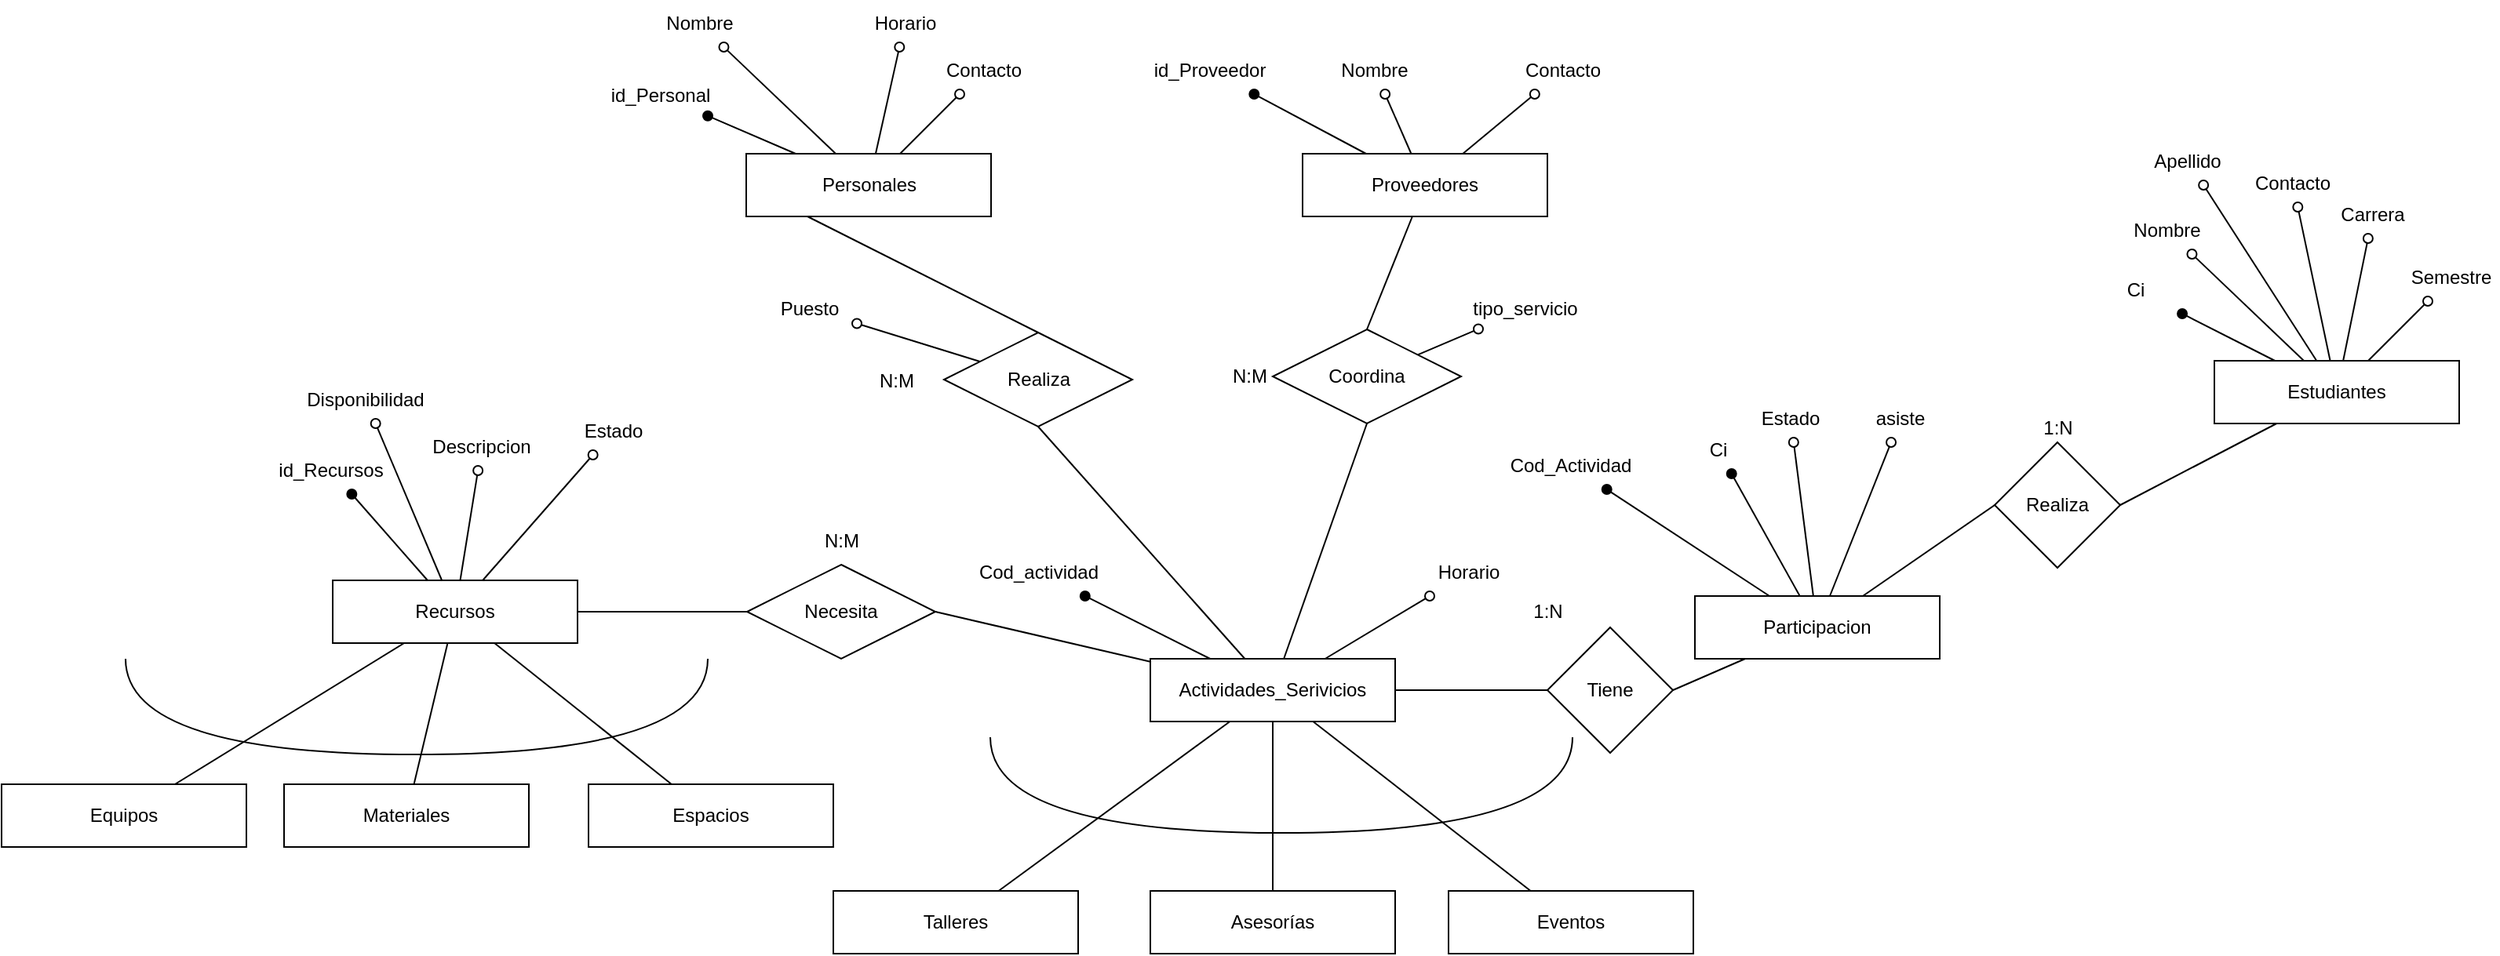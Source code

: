 <mxfile version="22.1.8" type="github">
  <diagram name="Página-1" id="YTfARExgIirIzvoD8vpH">
    <mxGraphModel dx="5257" dy="4213" grid="1" gridSize="10" guides="1" tooltips="1" connect="1" arrows="1" fold="1" page="1" pageScale="1" pageWidth="827" pageHeight="1169" math="0" shadow="0">
      <root>
        <mxCell id="0" />
        <mxCell id="1" parent="0" />
        <mxCell id="bnJg3O_lzcjasnWs4ygg-4" style="rounded=0;orthogonalLoop=1;jettySize=auto;html=1;endArrow=oval;endFill=1;" parent="1" source="bnJg3O_lzcjasnWs4ygg-5" target="bnJg3O_lzcjasnWs4ygg-9" edge="1">
          <mxGeometry relative="1" as="geometry">
            <mxPoint x="-2160" y="-2839.964" as="targetPoint" />
          </mxGeometry>
        </mxCell>
        <mxCell id="bnJg3O_lzcjasnWs4ygg-5" value="Estudiantes" style="whiteSpace=wrap;html=1;align=center;" parent="1" vertex="1">
          <mxGeometry x="-2100" y="-2800" width="156" height="40" as="geometry" />
        </mxCell>
        <mxCell id="bnJg3O_lzcjasnWs4ygg-6" style="rounded=0;orthogonalLoop=1;jettySize=auto;html=1;endArrow=oval;endFill=0;" parent="1" source="bnJg3O_lzcjasnWs4ygg-5" target="bnJg3O_lzcjasnWs4ygg-7" edge="1">
          <mxGeometry relative="1" as="geometry">
            <mxPoint x="-2100.5" y="-2883.5" as="sourcePoint" />
            <mxPoint x="-2029" y="-2868" as="targetPoint" />
          </mxGeometry>
        </mxCell>
        <mxCell id="bnJg3O_lzcjasnWs4ygg-7" value="Nombre" style="text;html=1;strokeColor=none;fillColor=none;align=center;verticalAlign=middle;whiteSpace=wrap;rounded=0;" parent="1" vertex="1">
          <mxGeometry x="-2160" y="-2898" width="60" height="30" as="geometry" />
        </mxCell>
        <mxCell id="bnJg3O_lzcjasnWs4ygg-9" value="Ci" style="text;html=1;strokeColor=none;fillColor=none;align=center;verticalAlign=middle;whiteSpace=wrap;rounded=0;" parent="1" vertex="1">
          <mxGeometry x="-2180" y="-2860" width="60" height="30" as="geometry" />
        </mxCell>
        <mxCell id="bnJg3O_lzcjasnWs4ygg-10" value="Carrera" style="text;html=1;strokeColor=none;fillColor=none;align=center;verticalAlign=middle;whiteSpace=wrap;rounded=0;" parent="1" vertex="1">
          <mxGeometry x="-2029" y="-2908" width="60" height="30" as="geometry" />
        </mxCell>
        <mxCell id="bnJg3O_lzcjasnWs4ygg-11" value="Semestre" style="text;html=1;strokeColor=none;fillColor=none;align=center;verticalAlign=middle;whiteSpace=wrap;rounded=0;" parent="1" vertex="1">
          <mxGeometry x="-1979" y="-2868" width="60" height="30" as="geometry" />
        </mxCell>
        <mxCell id="bnJg3O_lzcjasnWs4ygg-12" value="Contacto" style="text;html=1;strokeColor=none;fillColor=none;align=center;verticalAlign=middle;whiteSpace=wrap;rounded=0;" parent="1" vertex="1">
          <mxGeometry x="-2080" y="-2928" width="60" height="30" as="geometry" />
        </mxCell>
        <mxCell id="bnJg3O_lzcjasnWs4ygg-13" style="rounded=0;orthogonalLoop=1;jettySize=auto;html=1;endArrow=oval;endFill=0;" parent="1" source="bnJg3O_lzcjasnWs4ygg-5" target="bnJg3O_lzcjasnWs4ygg-11" edge="1">
          <mxGeometry relative="1" as="geometry">
            <mxPoint x="-1992.35" y="-2800" as="sourcePoint" />
            <mxPoint x="-2009.35" y="-2858" as="targetPoint" />
          </mxGeometry>
        </mxCell>
        <mxCell id="bnJg3O_lzcjasnWs4ygg-14" style="rounded=0;orthogonalLoop=1;jettySize=auto;html=1;endArrow=oval;endFill=0;" parent="1" source="bnJg3O_lzcjasnWs4ygg-5" target="bnJg3O_lzcjasnWs4ygg-10" edge="1">
          <mxGeometry relative="1" as="geometry">
            <mxPoint x="-1962" y="-2800" as="sourcePoint" />
            <mxPoint x="-1979" y="-2858" as="targetPoint" />
          </mxGeometry>
        </mxCell>
        <mxCell id="bnJg3O_lzcjasnWs4ygg-15" style="rounded=0;orthogonalLoop=1;jettySize=auto;html=1;endArrow=oval;endFill=0;" parent="1" source="bnJg3O_lzcjasnWs4ygg-5" target="bnJg3O_lzcjasnWs4ygg-12" edge="1">
          <mxGeometry relative="1" as="geometry">
            <mxPoint x="-1889" y="-2780" as="sourcePoint" />
            <mxPoint x="-1906" y="-2838" as="targetPoint" />
          </mxGeometry>
        </mxCell>
        <mxCell id="bnJg3O_lzcjasnWs4ygg-17" value="Actividades_Serivicios" style="whiteSpace=wrap;html=1;align=center;" parent="1" vertex="1">
          <mxGeometry x="-2778" y="-2610" width="156" height="40" as="geometry" />
        </mxCell>
        <mxCell id="bnJg3O_lzcjasnWs4ygg-18" value="Talleres" style="whiteSpace=wrap;html=1;align=center;" parent="1" vertex="1">
          <mxGeometry x="-2980" y="-2462" width="156" height="40" as="geometry" />
        </mxCell>
        <mxCell id="bnJg3O_lzcjasnWs4ygg-19" value="Asesorías" style="whiteSpace=wrap;html=1;align=center;" parent="1" vertex="1">
          <mxGeometry x="-2778" y="-2462" width="156" height="40" as="geometry" />
        </mxCell>
        <mxCell id="bnJg3O_lzcjasnWs4ygg-20" value="Eventos" style="whiteSpace=wrap;html=1;align=center;" parent="1" vertex="1">
          <mxGeometry x="-2588" y="-2462" width="156" height="40" as="geometry" />
        </mxCell>
        <mxCell id="bnJg3O_lzcjasnWs4ygg-27" value="" style="endArrow=none;html=1;rounded=0;" parent="1" source="bnJg3O_lzcjasnWs4ygg-17" target="bnJg3O_lzcjasnWs4ygg-18" edge="1">
          <mxGeometry relative="1" as="geometry">
            <mxPoint x="-2940" y="-2530" as="sourcePoint" />
            <mxPoint x="-2933" y="-2405" as="targetPoint" />
            <Array as="points" />
          </mxGeometry>
        </mxCell>
        <mxCell id="bnJg3O_lzcjasnWs4ygg-28" value="" style="endArrow=none;html=1;rounded=0;" parent="1" source="bnJg3O_lzcjasnWs4ygg-17" target="bnJg3O_lzcjasnWs4ygg-19" edge="1">
          <mxGeometry relative="1" as="geometry">
            <mxPoint x="-2662.3" y="-2570" as="sourcePoint" />
            <mxPoint x="-2810.3" y="-2462" as="targetPoint" />
            <Array as="points" />
          </mxGeometry>
        </mxCell>
        <mxCell id="bnJg3O_lzcjasnWs4ygg-29" value="" style="endArrow=none;html=1;rounded=0;" parent="1" source="bnJg3O_lzcjasnWs4ygg-17" target="bnJg3O_lzcjasnWs4ygg-20" edge="1">
          <mxGeometry relative="1" as="geometry">
            <mxPoint x="-2502" y="-2570" as="sourcePoint" />
            <mxPoint x="-2650" y="-2462" as="targetPoint" />
            <Array as="points" />
          </mxGeometry>
        </mxCell>
        <mxCell id="bnJg3O_lzcjasnWs4ygg-30" value="" style="shape=requiredInterface;html=1;verticalLabelPosition=bottom;sketch=0;direction=south;" parent="1" vertex="1">
          <mxGeometry x="-2880" y="-2560" width="371" height="61" as="geometry" />
        </mxCell>
        <mxCell id="bnJg3O_lzcjasnWs4ygg-32" value="Cod_actividad" style="text;html=1;strokeColor=none;fillColor=none;align=center;verticalAlign=middle;whiteSpace=wrap;rounded=0;" parent="1" vertex="1">
          <mxGeometry x="-2879.5" y="-2680" width="60" height="30" as="geometry" />
        </mxCell>
        <mxCell id="bnJg3O_lzcjasnWs4ygg-37" style="rounded=0;orthogonalLoop=1;jettySize=auto;html=1;endArrow=oval;endFill=0;" parent="1" source="bnJg3O_lzcjasnWs4ygg-17" target="bnJg3O_lzcjasnWs4ygg-38" edge="1">
          <mxGeometry relative="1" as="geometry">
            <mxPoint x="-2707.217" y="-2580" as="sourcePoint" />
            <mxPoint x="-2594.71" y="-2628" as="targetPoint" />
          </mxGeometry>
        </mxCell>
        <mxCell id="bnJg3O_lzcjasnWs4ygg-38" value="Horario" style="text;html=1;strokeColor=none;fillColor=none;align=center;verticalAlign=middle;whiteSpace=wrap;rounded=0;" parent="1" vertex="1">
          <mxGeometry x="-2605" y="-2680" width="60" height="30" as="geometry" />
        </mxCell>
        <mxCell id="bnJg3O_lzcjasnWs4ygg-39" value="Recursos" style="whiteSpace=wrap;html=1;align=center;" parent="1" vertex="1">
          <mxGeometry x="-3299" y="-2660" width="156" height="40" as="geometry" />
        </mxCell>
        <mxCell id="bnJg3O_lzcjasnWs4ygg-40" style="rounded=0;orthogonalLoop=1;jettySize=auto;html=1;endArrow=oval;endFill=1;" parent="1" source="bnJg3O_lzcjasnWs4ygg-17" target="bnJg3O_lzcjasnWs4ygg-32" edge="1">
          <mxGeometry relative="1" as="geometry">
            <mxPoint x="-2880.15" y="-2640" as="targetPoint" />
            <mxPoint x="-2809.15" y="-2602" as="sourcePoint" />
          </mxGeometry>
        </mxCell>
        <mxCell id="bnJg3O_lzcjasnWs4ygg-41" value="id_Recursos" style="text;html=1;strokeColor=none;fillColor=none;align=center;verticalAlign=middle;whiteSpace=wrap;rounded=0;" parent="1" vertex="1">
          <mxGeometry x="-3330" y="-2745" width="60" height="30" as="geometry" />
        </mxCell>
        <mxCell id="bnJg3O_lzcjasnWs4ygg-42" style="rounded=0;orthogonalLoop=1;jettySize=auto;html=1;endArrow=oval;endFill=1;" parent="1" source="bnJg3O_lzcjasnWs4ygg-39" target="bnJg3O_lzcjasnWs4ygg-41" edge="1">
          <mxGeometry relative="1" as="geometry">
            <mxPoint x="-3301.15" y="-2675" as="targetPoint" />
            <mxPoint x="-3145" y="-2645" as="sourcePoint" />
          </mxGeometry>
        </mxCell>
        <mxCell id="bnJg3O_lzcjasnWs4ygg-45" value="Necesita" style="shape=rhombus;perimeter=rhombusPerimeter;whiteSpace=wrap;html=1;align=center;" parent="1" vertex="1">
          <mxGeometry x="-3035" y="-2670" width="120" height="60" as="geometry" />
        </mxCell>
        <mxCell id="bnJg3O_lzcjasnWs4ygg-46" value="" style="endArrow=none;html=1;rounded=0;entryX=1;entryY=0.5;entryDx=0;entryDy=0;" parent="1" source="bnJg3O_lzcjasnWs4ygg-17" target="bnJg3O_lzcjasnWs4ygg-45" edge="1">
          <mxGeometry relative="1" as="geometry">
            <mxPoint x="-2802.3" y="-2690" as="sourcePoint" />
            <mxPoint x="-2950.3" y="-2582" as="targetPoint" />
            <Array as="points" />
          </mxGeometry>
        </mxCell>
        <mxCell id="bnJg3O_lzcjasnWs4ygg-47" value="" style="endArrow=none;html=1;rounded=0;exitX=0;exitY=0.5;exitDx=0;exitDy=0;" parent="1" source="bnJg3O_lzcjasnWs4ygg-45" target="bnJg3O_lzcjasnWs4ygg-39" edge="1">
          <mxGeometry relative="1" as="geometry">
            <mxPoint x="-2980" y="-2588" as="sourcePoint" />
            <mxPoint x="-3117" y="-2620" as="targetPoint" />
            <Array as="points" />
          </mxGeometry>
        </mxCell>
        <mxCell id="bnJg3O_lzcjasnWs4ygg-48" value="N:M" style="text;html=1;align=center;verticalAlign=middle;resizable=0;points=[];autosize=1;strokeColor=none;fillColor=none;" parent="1" vertex="1">
          <mxGeometry x="-3000" y="-2700" width="50" height="30" as="geometry" />
        </mxCell>
        <mxCell id="bnJg3O_lzcjasnWs4ygg-49" value="Equipos" style="whiteSpace=wrap;html=1;align=center;" parent="1" vertex="1">
          <mxGeometry x="-3510" y="-2530" width="156" height="40" as="geometry" />
        </mxCell>
        <mxCell id="bnJg3O_lzcjasnWs4ygg-50" value="Materiales" style="whiteSpace=wrap;html=1;align=center;" parent="1" vertex="1">
          <mxGeometry x="-3330" y="-2530" width="156" height="40" as="geometry" />
        </mxCell>
        <mxCell id="bnJg3O_lzcjasnWs4ygg-51" value="Espacios" style="whiteSpace=wrap;html=1;align=center;" parent="1" vertex="1">
          <mxGeometry x="-3136" y="-2530" width="156" height="40" as="geometry" />
        </mxCell>
        <mxCell id="bnJg3O_lzcjasnWs4ygg-52" value="" style="shape=requiredInterface;html=1;verticalLabelPosition=bottom;sketch=0;direction=south;" parent="1" vertex="1">
          <mxGeometry x="-3431" y="-2610" width="371" height="61" as="geometry" />
        </mxCell>
        <mxCell id="bnJg3O_lzcjasnWs4ygg-53" value="" style="endArrow=none;html=1;rounded=0;" parent="1" source="bnJg3O_lzcjasnWs4ygg-39" target="bnJg3O_lzcjasnWs4ygg-49" edge="1">
          <mxGeometry relative="1" as="geometry">
            <mxPoint x="-3251.32" y="-2620" as="sourcePoint" />
            <mxPoint x="-3399.32" y="-2512" as="targetPoint" />
            <Array as="points" />
          </mxGeometry>
        </mxCell>
        <mxCell id="bnJg3O_lzcjasnWs4ygg-54" value="" style="endArrow=none;html=1;rounded=0;" parent="1" source="bnJg3O_lzcjasnWs4ygg-39" target="bnJg3O_lzcjasnWs4ygg-51" edge="1">
          <mxGeometry relative="1" as="geometry">
            <mxPoint x="-3198.32" y="-2620" as="sourcePoint" />
            <mxPoint x="-3060.32" y="-2512" as="targetPoint" />
            <Array as="points" />
          </mxGeometry>
        </mxCell>
        <mxCell id="bnJg3O_lzcjasnWs4ygg-55" value="" style="endArrow=none;html=1;rounded=0;" parent="1" source="bnJg3O_lzcjasnWs4ygg-39" target="bnJg3O_lzcjasnWs4ygg-50" edge="1">
          <mxGeometry relative="1" as="geometry">
            <mxPoint x="-3224.32" y="-2620" as="sourcePoint" />
            <mxPoint x="-3224.32" y="-2512" as="targetPoint" />
            <Array as="points" />
          </mxGeometry>
        </mxCell>
        <mxCell id="bnJg3O_lzcjasnWs4ygg-56" style="rounded=0;orthogonalLoop=1;jettySize=auto;html=1;endArrow=oval;endFill=0;" parent="1" source="bnJg3O_lzcjasnWs4ygg-39" target="bnJg3O_lzcjasnWs4ygg-57" edge="1">
          <mxGeometry relative="1" as="geometry">
            <mxPoint x="-3148" y="-2645" as="sourcePoint" />
            <mxPoint x="-3044.71" y="-2663" as="targetPoint" />
          </mxGeometry>
        </mxCell>
        <mxCell id="bnJg3O_lzcjasnWs4ygg-57" value="Descripcion" style="text;html=1;strokeColor=none;fillColor=none;align=center;verticalAlign=middle;whiteSpace=wrap;rounded=0;" parent="1" vertex="1">
          <mxGeometry x="-3234" y="-2760" width="60" height="30" as="geometry" />
        </mxCell>
        <mxCell id="bnJg3O_lzcjasnWs4ygg-58" style="rounded=0;orthogonalLoop=1;jettySize=auto;html=1;endArrow=oval;endFill=1;" parent="1" source="bnJg3O_lzcjasnWs4ygg-59" target="VrEX0afRVNDuHDFpENLB-25" edge="1">
          <mxGeometry relative="1" as="geometry">
            <mxPoint x="-3066.349" y="-2970" as="targetPoint" />
          </mxGeometry>
        </mxCell>
        <mxCell id="bnJg3O_lzcjasnWs4ygg-59" value="Personales" style="whiteSpace=wrap;html=1;align=center;" parent="1" vertex="1">
          <mxGeometry x="-3035.5" y="-2932" width="156" height="40" as="geometry" />
        </mxCell>
        <mxCell id="bnJg3O_lzcjasnWs4ygg-60" style="rounded=0;orthogonalLoop=1;jettySize=auto;html=1;endArrow=oval;endFill=0;" parent="1" source="bnJg3O_lzcjasnWs4ygg-59" target="bnJg3O_lzcjasnWs4ygg-61" edge="1">
          <mxGeometry relative="1" as="geometry">
            <mxPoint x="-3036" y="-3015.5" as="sourcePoint" />
            <mxPoint x="-2964.5" y="-3000" as="targetPoint" />
          </mxGeometry>
        </mxCell>
        <mxCell id="bnJg3O_lzcjasnWs4ygg-61" value="Nombre" style="text;html=1;strokeColor=none;fillColor=none;align=center;verticalAlign=middle;whiteSpace=wrap;rounded=0;" parent="1" vertex="1">
          <mxGeometry x="-3095.5" y="-3030" width="60" height="30" as="geometry" />
        </mxCell>
        <mxCell id="bnJg3O_lzcjasnWs4ygg-63" value="Horario" style="text;html=1;strokeColor=none;fillColor=none;align=center;verticalAlign=middle;whiteSpace=wrap;rounded=0;" parent="1" vertex="1">
          <mxGeometry x="-2964.5" y="-3030" width="60" height="30" as="geometry" />
        </mxCell>
        <mxCell id="bnJg3O_lzcjasnWs4ygg-64" value="Contacto" style="text;html=1;strokeColor=none;fillColor=none;align=center;verticalAlign=middle;whiteSpace=wrap;rounded=0;" parent="1" vertex="1">
          <mxGeometry x="-2914.5" y="-3000" width="60" height="30" as="geometry" />
        </mxCell>
        <mxCell id="bnJg3O_lzcjasnWs4ygg-65" value="Puesto" style="text;html=1;strokeColor=none;fillColor=none;align=center;verticalAlign=middle;whiteSpace=wrap;rounded=0;" parent="1" vertex="1">
          <mxGeometry x="-3025" y="-2848" width="60" height="30" as="geometry" />
        </mxCell>
        <mxCell id="bnJg3O_lzcjasnWs4ygg-66" style="rounded=0;orthogonalLoop=1;jettySize=auto;html=1;endArrow=oval;endFill=0;" parent="1" source="bnJg3O_lzcjasnWs4ygg-59" target="bnJg3O_lzcjasnWs4ygg-64" edge="1">
          <mxGeometry relative="1" as="geometry">
            <mxPoint x="-2927.85" y="-2932" as="sourcePoint" />
            <mxPoint x="-2944.85" y="-2990" as="targetPoint" />
          </mxGeometry>
        </mxCell>
        <mxCell id="bnJg3O_lzcjasnWs4ygg-67" style="rounded=0;orthogonalLoop=1;jettySize=auto;html=1;endArrow=oval;endFill=0;" parent="1" source="bnJg3O_lzcjasnWs4ygg-59" target="bnJg3O_lzcjasnWs4ygg-63" edge="1">
          <mxGeometry relative="1" as="geometry">
            <mxPoint x="-2897.5" y="-2932" as="sourcePoint" />
            <mxPoint x="-2937.553" y="-3010" as="targetPoint" />
          </mxGeometry>
        </mxCell>
        <mxCell id="bnJg3O_lzcjasnWs4ygg-68" style="rounded=0;orthogonalLoop=1;jettySize=auto;html=1;endArrow=oval;endFill=0;" parent="1" source="VrEX0afRVNDuHDFpENLB-26" target="bnJg3O_lzcjasnWs4ygg-65" edge="1">
          <mxGeometry relative="1" as="geometry">
            <mxPoint x="-2824.5" y="-2912" as="sourcePoint" />
            <mxPoint x="-2841.5" y="-2970" as="targetPoint" />
          </mxGeometry>
        </mxCell>
        <mxCell id="bnJg3O_lzcjasnWs4ygg-69" style="rounded=0;orthogonalLoop=1;jettySize=auto;html=1;endArrow=oval;endFill=1;" parent="1" source="bnJg3O_lzcjasnWs4ygg-70" target="bnJg3O_lzcjasnWs4ygg-73" edge="1">
          <mxGeometry relative="1" as="geometry">
            <mxPoint x="-2713" y="-2961" as="targetPoint" />
          </mxGeometry>
        </mxCell>
        <mxCell id="bnJg3O_lzcjasnWs4ygg-70" value="Proveedores" style="whiteSpace=wrap;html=1;align=center;" parent="1" vertex="1">
          <mxGeometry x="-2681" y="-2932" width="156" height="40" as="geometry" />
        </mxCell>
        <mxCell id="bnJg3O_lzcjasnWs4ygg-71" style="rounded=0;orthogonalLoop=1;jettySize=auto;html=1;endArrow=oval;endFill=0;" parent="1" source="bnJg3O_lzcjasnWs4ygg-70" target="bnJg3O_lzcjasnWs4ygg-72" edge="1">
          <mxGeometry relative="1" as="geometry">
            <mxPoint x="-2681.5" y="-3015.5" as="sourcePoint" />
            <mxPoint x="-2610" y="-3000" as="targetPoint" />
          </mxGeometry>
        </mxCell>
        <mxCell id="bnJg3O_lzcjasnWs4ygg-72" value="Nombre" style="text;html=1;strokeColor=none;fillColor=none;align=center;verticalAlign=middle;whiteSpace=wrap;rounded=0;" parent="1" vertex="1">
          <mxGeometry x="-2665" y="-3000" width="60" height="30" as="geometry" />
        </mxCell>
        <mxCell id="bnJg3O_lzcjasnWs4ygg-73" value="id_Proveedor" style="text;html=1;strokeColor=none;fillColor=none;align=center;verticalAlign=middle;whiteSpace=wrap;rounded=0;" parent="1" vertex="1">
          <mxGeometry x="-2770" y="-3000" width="60" height="30" as="geometry" />
        </mxCell>
        <mxCell id="bnJg3O_lzcjasnWs4ygg-75" value="Contacto" style="text;html=1;strokeColor=none;fillColor=none;align=center;verticalAlign=middle;whiteSpace=wrap;rounded=0;" parent="1" vertex="1">
          <mxGeometry x="-2545" y="-3000" width="60" height="30" as="geometry" />
        </mxCell>
        <mxCell id="bnJg3O_lzcjasnWs4ygg-76" value="tipo_servicio" style="text;html=1;strokeColor=none;fillColor=none;align=center;verticalAlign=middle;whiteSpace=wrap;rounded=0;" parent="1" vertex="1">
          <mxGeometry x="-2569" y="-2848" width="60" height="30" as="geometry" />
        </mxCell>
        <mxCell id="bnJg3O_lzcjasnWs4ygg-77" style="rounded=0;orthogonalLoop=1;jettySize=auto;html=1;endArrow=oval;endFill=0;" parent="1" source="bnJg3O_lzcjasnWs4ygg-70" target="bnJg3O_lzcjasnWs4ygg-75" edge="1">
          <mxGeometry relative="1" as="geometry">
            <mxPoint x="-2573.35" y="-2932" as="sourcePoint" />
            <mxPoint x="-2590.35" y="-2990" as="targetPoint" />
          </mxGeometry>
        </mxCell>
        <mxCell id="bnJg3O_lzcjasnWs4ygg-79" style="rounded=0;orthogonalLoop=1;jettySize=auto;html=1;endArrow=oval;endFill=0;" parent="1" source="VrEX0afRVNDuHDFpENLB-27" target="bnJg3O_lzcjasnWs4ygg-76" edge="1">
          <mxGeometry relative="1" as="geometry">
            <mxPoint x="-2470" y="-2912" as="sourcePoint" />
            <mxPoint x="-2487" y="-2970" as="targetPoint" />
          </mxGeometry>
        </mxCell>
        <mxCell id="bnJg3O_lzcjasnWs4ygg-82" value="" style="endArrow=none;html=1;rounded=0;entryX=1;entryY=0.5;entryDx=0;entryDy=0;" parent="1" source="bnJg3O_lzcjasnWs4ygg-5" target="VrEX0afRVNDuHDFpENLB-11" edge="1">
          <mxGeometry relative="1" as="geometry">
            <mxPoint x="-2651.11" y="-2789.86" as="sourcePoint" />
            <mxPoint x="-2288.11" y="-2760" as="targetPoint" />
            <Array as="points" />
          </mxGeometry>
        </mxCell>
        <mxCell id="bnJg3O_lzcjasnWs4ygg-83" value="" style="endArrow=none;html=1;rounded=0;exitX=0;exitY=0.5;exitDx=0;exitDy=0;" parent="1" source="VrEX0afRVNDuHDFpENLB-15" target="bnJg3O_lzcjasnWs4ygg-17" edge="1">
          <mxGeometry relative="1" as="geometry">
            <mxPoint x="-2570" y="-2610" as="sourcePoint" />
            <mxPoint x="-2588" y="-2595.33" as="targetPoint" />
            <Array as="points" />
          </mxGeometry>
        </mxCell>
        <mxCell id="bnJg3O_lzcjasnWs4ygg-87" value="Estado" style="text;html=1;strokeColor=none;fillColor=none;align=center;verticalAlign=middle;whiteSpace=wrap;rounded=0;" parent="1" vertex="1">
          <mxGeometry x="-3150" y="-2770" width="60" height="30" as="geometry" />
        </mxCell>
        <mxCell id="bnJg3O_lzcjasnWs4ygg-88" style="rounded=0;orthogonalLoop=1;jettySize=auto;html=1;endArrow=oval;endFill=0;" parent="1" source="bnJg3O_lzcjasnWs4ygg-39" target="bnJg3O_lzcjasnWs4ygg-87" edge="1">
          <mxGeometry relative="1" as="geometry">
            <mxPoint x="-3134" y="-2670" as="sourcePoint" />
            <mxPoint x="-2960.71" y="-2673" as="targetPoint" />
          </mxGeometry>
        </mxCell>
        <mxCell id="bnJg3O_lzcjasnWs4ygg-89" value="Disponibilidad" style="text;html=1;strokeColor=none;fillColor=none;align=center;verticalAlign=middle;whiteSpace=wrap;rounded=0;" parent="1" vertex="1">
          <mxGeometry x="-3308" y="-2790" width="60" height="30" as="geometry" />
        </mxCell>
        <mxCell id="bnJg3O_lzcjasnWs4ygg-90" style="rounded=0;orthogonalLoop=1;jettySize=auto;html=1;endArrow=oval;endFill=0;" parent="1" source="bnJg3O_lzcjasnWs4ygg-39" target="bnJg3O_lzcjasnWs4ygg-89" edge="1">
          <mxGeometry relative="1" as="geometry">
            <mxPoint x="-3072" y="-2688" as="sourcePoint" />
            <mxPoint x="-2898.71" y="-2691" as="targetPoint" />
          </mxGeometry>
        </mxCell>
        <mxCell id="VrEX0afRVNDuHDFpENLB-1" value="Participacion" style="whiteSpace=wrap;html=1;align=center;" vertex="1" parent="1">
          <mxGeometry x="-2431" y="-2650" width="156" height="40" as="geometry" />
        </mxCell>
        <mxCell id="VrEX0afRVNDuHDFpENLB-2" style="rounded=0;orthogonalLoop=1;jettySize=auto;html=1;endArrow=oval;endFill=1;" edge="1" parent="1" source="VrEX0afRVNDuHDFpENLB-1" target="VrEX0afRVNDuHDFpENLB-4">
          <mxGeometry relative="1" as="geometry">
            <mxPoint x="-2457.32" y="-2710" as="targetPoint" />
            <mxPoint x="-2344.32" y="-2650" as="sourcePoint" />
          </mxGeometry>
        </mxCell>
        <mxCell id="VrEX0afRVNDuHDFpENLB-3" style="rounded=0;orthogonalLoop=1;jettySize=auto;html=1;endArrow=oval;endFill=1;" edge="1" parent="1" source="VrEX0afRVNDuHDFpENLB-1" target="VrEX0afRVNDuHDFpENLB-5">
          <mxGeometry relative="1" as="geometry">
            <mxPoint x="-2409.5" y="-2718" as="targetPoint" />
            <mxPoint x="-2296.5" y="-2658" as="sourcePoint" />
          </mxGeometry>
        </mxCell>
        <mxCell id="VrEX0afRVNDuHDFpENLB-4" value="Cod_Actividad" style="text;html=1;strokeColor=none;fillColor=none;align=center;verticalAlign=middle;whiteSpace=wrap;rounded=0;" vertex="1" parent="1">
          <mxGeometry x="-2540" y="-2748" width="60" height="30" as="geometry" />
        </mxCell>
        <mxCell id="VrEX0afRVNDuHDFpENLB-5" value="Ci" style="text;html=1;strokeColor=none;fillColor=none;align=center;verticalAlign=middle;whiteSpace=wrap;rounded=0;" vertex="1" parent="1">
          <mxGeometry x="-2446" y="-2758" width="60" height="30" as="geometry" />
        </mxCell>
        <mxCell id="VrEX0afRVNDuHDFpENLB-11" value="Realiza" style="rhombus;whiteSpace=wrap;html=1;" vertex="1" parent="1">
          <mxGeometry x="-2240" y="-2748" width="80" height="80" as="geometry" />
        </mxCell>
        <mxCell id="VrEX0afRVNDuHDFpENLB-13" value="" style="endArrow=none;html=1;rounded=0;exitX=0;exitY=0.5;exitDx=0;exitDy=0;" edge="1" parent="1" source="VrEX0afRVNDuHDFpENLB-11" target="VrEX0afRVNDuHDFpENLB-1">
          <mxGeometry relative="1" as="geometry">
            <mxPoint x="-2180" y="-2717.99" as="sourcePoint" />
            <mxPoint x="-2260" y="-2716.99" as="targetPoint" />
            <Array as="points" />
          </mxGeometry>
        </mxCell>
        <mxCell id="VrEX0afRVNDuHDFpENLB-14" value="1:N" style="text;html=1;align=center;verticalAlign=middle;resizable=0;points=[];autosize=1;strokeColor=none;fillColor=none;" vertex="1" parent="1">
          <mxGeometry x="-2220" y="-2772" width="40" height="30" as="geometry" />
        </mxCell>
        <mxCell id="VrEX0afRVNDuHDFpENLB-15" value="Tiene" style="rhombus;whiteSpace=wrap;html=1;" vertex="1" parent="1">
          <mxGeometry x="-2525" y="-2630" width="80" height="80" as="geometry" />
        </mxCell>
        <mxCell id="VrEX0afRVNDuHDFpENLB-16" value="" style="endArrow=none;html=1;rounded=0;entryX=1;entryY=0.5;entryDx=0;entryDy=0;" edge="1" parent="1" source="VrEX0afRVNDuHDFpENLB-1" target="VrEX0afRVNDuHDFpENLB-15">
          <mxGeometry relative="1" as="geometry">
            <mxPoint x="-2473.63" y="-2588" as="sourcePoint" />
            <mxPoint x="-2529.63" y="-2570" as="targetPoint" />
            <Array as="points" />
          </mxGeometry>
        </mxCell>
        <mxCell id="VrEX0afRVNDuHDFpENLB-17" value="1:N" style="text;html=1;align=center;verticalAlign=middle;resizable=0;points=[];autosize=1;strokeColor=none;fillColor=none;" vertex="1" parent="1">
          <mxGeometry x="-2545" y="-2655" width="40" height="30" as="geometry" />
        </mxCell>
        <mxCell id="VrEX0afRVNDuHDFpENLB-19" value="Estado" style="text;html=1;strokeColor=none;fillColor=none;align=center;verticalAlign=middle;whiteSpace=wrap;rounded=0;" vertex="1" parent="1">
          <mxGeometry x="-2400" y="-2778" width="60" height="30" as="geometry" />
        </mxCell>
        <mxCell id="VrEX0afRVNDuHDFpENLB-24" style="rounded=0;orthogonalLoop=1;jettySize=auto;html=1;endArrow=oval;endFill=0;" edge="1" parent="1" source="VrEX0afRVNDuHDFpENLB-1" target="VrEX0afRVNDuHDFpENLB-19">
          <mxGeometry relative="1" as="geometry">
            <mxPoint x="-2300" y="-2792" as="sourcePoint" />
            <mxPoint x="-2262" y="-2830" as="targetPoint" />
          </mxGeometry>
        </mxCell>
        <mxCell id="VrEX0afRVNDuHDFpENLB-25" value="id_Personal" style="text;html=1;strokeColor=none;fillColor=none;align=center;verticalAlign=middle;whiteSpace=wrap;rounded=0;" vertex="1" parent="1">
          <mxGeometry x="-3120" y="-2984" width="60" height="30" as="geometry" />
        </mxCell>
        <mxCell id="VrEX0afRVNDuHDFpENLB-26" value="Realiza" style="shape=rhombus;perimeter=rhombusPerimeter;whiteSpace=wrap;html=1;align=center;" vertex="1" parent="1">
          <mxGeometry x="-2909.5" y="-2818" width="120" height="60" as="geometry" />
        </mxCell>
        <mxCell id="VrEX0afRVNDuHDFpENLB-27" value="Coordina" style="shape=rhombus;perimeter=rhombusPerimeter;whiteSpace=wrap;html=1;align=center;" vertex="1" parent="1">
          <mxGeometry x="-2700" y="-2820" width="120" height="60" as="geometry" />
        </mxCell>
        <mxCell id="VrEX0afRVNDuHDFpENLB-29" value="" style="endArrow=none;html=1;rounded=0;exitX=0.5;exitY=1;exitDx=0;exitDy=0;" edge="1" parent="1" source="VrEX0afRVNDuHDFpENLB-27" target="bnJg3O_lzcjasnWs4ygg-17">
          <mxGeometry relative="1" as="geometry">
            <mxPoint x="-2681" y="-2822" as="sourcePoint" />
            <mxPoint x="-2778" y="-2822" as="targetPoint" />
            <Array as="points" />
          </mxGeometry>
        </mxCell>
        <mxCell id="VrEX0afRVNDuHDFpENLB-31" value="" style="endArrow=none;html=1;rounded=0;exitX=0.5;exitY=0;exitDx=0;exitDy=0;entryX=0.25;entryY=1;entryDx=0;entryDy=0;" edge="1" parent="1" source="VrEX0afRVNDuHDFpENLB-26" target="bnJg3O_lzcjasnWs4ygg-59">
          <mxGeometry relative="1" as="geometry">
            <mxPoint x="-2795" y="-2861" as="sourcePoint" />
            <mxPoint x="-2892" y="-2861" as="targetPoint" />
            <Array as="points" />
          </mxGeometry>
        </mxCell>
        <mxCell id="VrEX0afRVNDuHDFpENLB-35" value="" style="endArrow=none;html=1;rounded=0;entryX=0.5;entryY=0;entryDx=0;entryDy=0;" edge="1" parent="1" source="bnJg3O_lzcjasnWs4ygg-70" target="VrEX0afRVNDuHDFpENLB-27">
          <mxGeometry relative="1" as="geometry">
            <mxPoint x="-2646" y="-2839" as="sourcePoint" />
            <mxPoint x="-2743" y="-2839" as="targetPoint" />
            <Array as="points" />
          </mxGeometry>
        </mxCell>
        <mxCell id="VrEX0afRVNDuHDFpENLB-36" value="" style="endArrow=none;html=1;rounded=0;entryX=0.5;entryY=1;entryDx=0;entryDy=0;" edge="1" parent="1" source="bnJg3O_lzcjasnWs4ygg-17" target="VrEX0afRVNDuHDFpENLB-26">
          <mxGeometry relative="1" as="geometry">
            <mxPoint x="-2763" y="-2770" as="sourcePoint" />
            <mxPoint x="-2860" y="-2770" as="targetPoint" />
            <Array as="points" />
          </mxGeometry>
        </mxCell>
        <mxCell id="VrEX0afRVNDuHDFpENLB-37" value="N:M" style="text;html=1;align=center;verticalAlign=middle;resizable=0;points=[];autosize=1;strokeColor=none;fillColor=none;" vertex="1" parent="1">
          <mxGeometry x="-2965" y="-2802" width="50" height="30" as="geometry" />
        </mxCell>
        <mxCell id="VrEX0afRVNDuHDFpENLB-38" value="N:M" style="text;html=1;align=center;verticalAlign=middle;resizable=0;points=[];autosize=1;strokeColor=none;fillColor=none;" vertex="1" parent="1">
          <mxGeometry x="-2740" y="-2805" width="50" height="30" as="geometry" />
        </mxCell>
        <mxCell id="VrEX0afRVNDuHDFpENLB-39" value="Apellido" style="text;html=1;strokeColor=none;fillColor=none;align=center;verticalAlign=middle;whiteSpace=wrap;rounded=0;" vertex="1" parent="1">
          <mxGeometry x="-2146.57" y="-2942" width="60" height="30" as="geometry" />
        </mxCell>
        <mxCell id="VrEX0afRVNDuHDFpENLB-40" style="rounded=0;orthogonalLoop=1;jettySize=auto;html=1;endArrow=oval;endFill=0;" edge="1" target="VrEX0afRVNDuHDFpENLB-39" parent="1" source="bnJg3O_lzcjasnWs4ygg-5">
          <mxGeometry relative="1" as="geometry">
            <mxPoint x="-2019.999" y="-2758" as="sourcePoint" />
            <mxPoint x="-2015.57" y="-2912" as="targetPoint" />
          </mxGeometry>
        </mxCell>
        <mxCell id="VrEX0afRVNDuHDFpENLB-45" value="asiste" style="text;html=1;strokeColor=none;fillColor=none;align=center;verticalAlign=middle;whiteSpace=wrap;rounded=0;" vertex="1" parent="1">
          <mxGeometry x="-2330" y="-2778" width="60" height="30" as="geometry" />
        </mxCell>
        <mxCell id="VrEX0afRVNDuHDFpENLB-46" style="rounded=0;orthogonalLoop=1;jettySize=auto;html=1;endArrow=oval;endFill=0;" edge="1" parent="1" source="VrEX0afRVNDuHDFpENLB-1" target="VrEX0afRVNDuHDFpENLB-45">
          <mxGeometry relative="1" as="geometry">
            <mxPoint x="-2277.92" y="-2644" as="sourcePoint" />
            <mxPoint x="-2289.92" y="-2742" as="targetPoint" />
          </mxGeometry>
        </mxCell>
      </root>
    </mxGraphModel>
  </diagram>
</mxfile>
